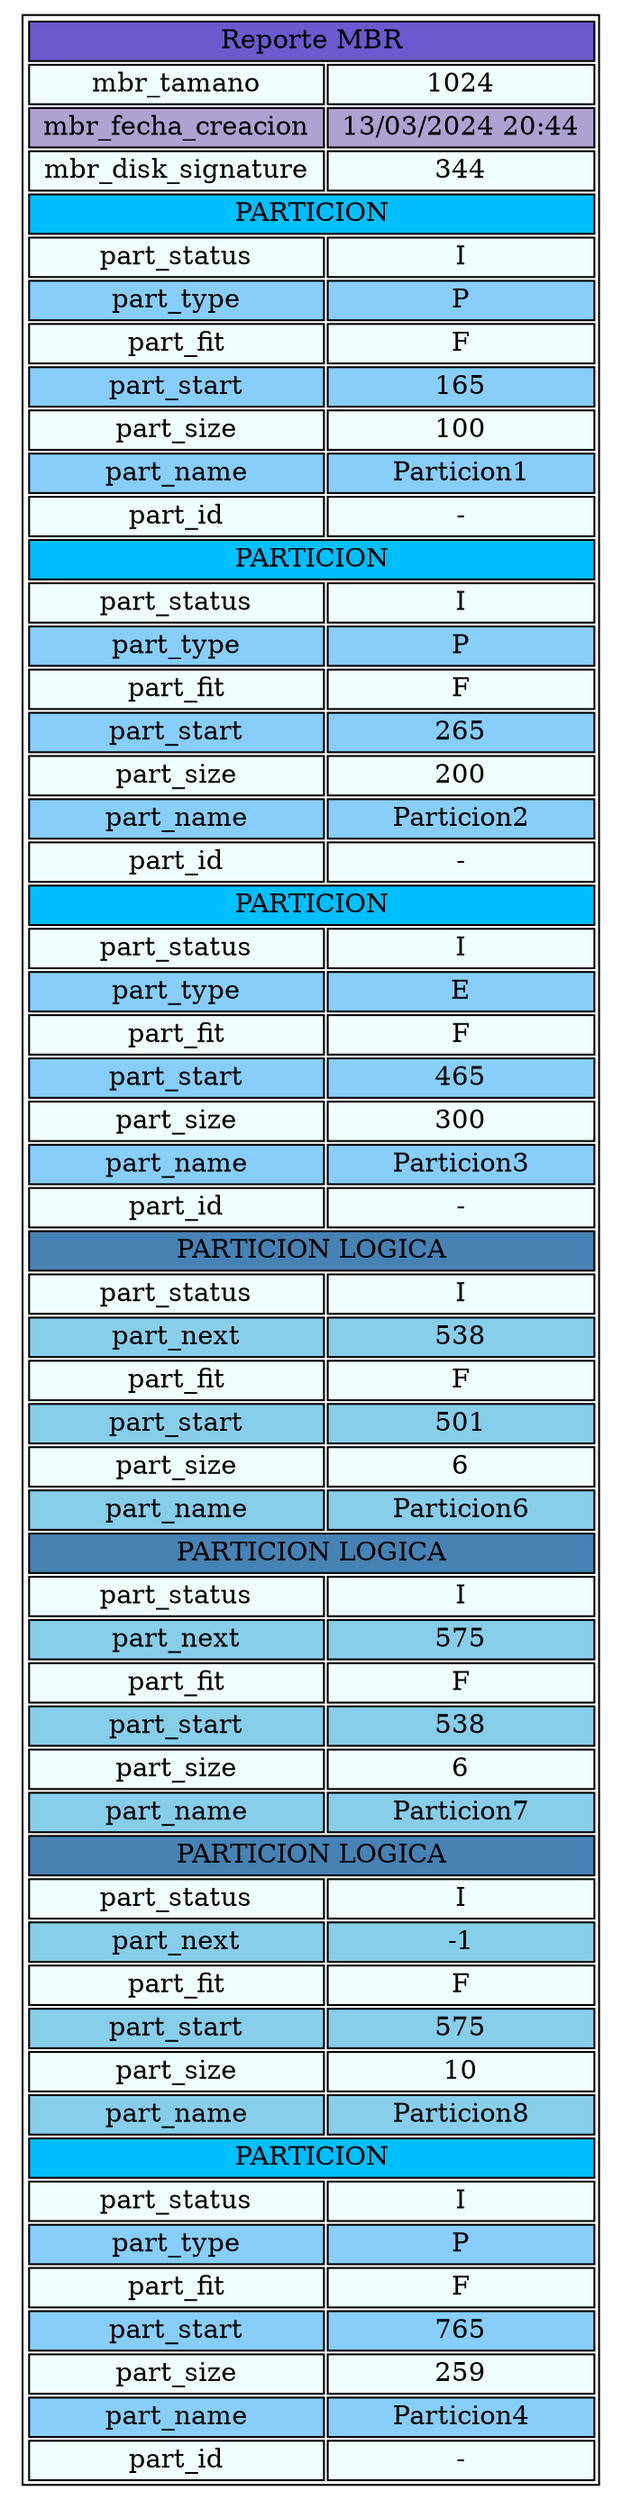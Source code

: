digraph { 
node [ shape=none ] 
TablaReportNodo [ label = < <table border="1"> 
 <tr>
  <td bgcolor='SlateBlue' COLSPAN="2"> Reporte MBR </td> 
 </tr> 
 <tr>
  <td bgcolor='Azure'> mbr_tamano </td> 
  <td bgcolor='Azure'> 1024 </td> 
 </tr> 
 <tr>
  <td bgcolor='#AFA1D1'> mbr_fecha_creacion </td> 
  <td bgcolor='#AFA1D1'> 13/03/2024 20:44 </td> 
 </tr> 
 <tr>
  <td bgcolor='Azure'> mbr_disk_signature </td> 
  <td bgcolor='Azure'> 344 </td> 
 </tr>  
 <tr>
  <td bgcolor='DeepSkyBlue' COLSPAN="2"> PARTICION </td> 
 </tr> 
 <tr>
  <td bgcolor='Azure'> part_status </td> 
  <td bgcolor='Azure'> I </td> 
 </tr> 
 <tr>
  <td bgcolor='LightSkyBlue'> part_type </td> 
  <td bgcolor='LightSkyBlue'> P </td> 
 </tr> 
 <tr>
  <td bgcolor='Azure'> part_fit </td> 
  <td bgcolor='Azure'> F </td> 
 </tr> 
 <tr>
  <td bgcolor='LightSkyBlue'> part_start </td> 
  <td bgcolor='LightSkyBlue'> 165 </td> 
 </tr> 
 <tr>
  <td bgcolor='Azure'> part_size </td> 
  <td bgcolor='Azure'> 100 </td> 
 </tr> 
 <tr>
  <td bgcolor='LightSkyBlue'> part_name </td> 
  <td bgcolor='LightSkyBlue'> Particion1 </td> 
 </tr> 
 <tr>
  <td bgcolor='Azure'> part_id </td> 
  <td bgcolor='Azure'> - </td> 
 </tr> 
 <tr>
  <td bgcolor='DeepSkyBlue' COLSPAN="2"> PARTICION </td> 
 </tr> 
 <tr>
  <td bgcolor='Azure'> part_status </td> 
  <td bgcolor='Azure'> I </td> 
 </tr> 
 <tr>
  <td bgcolor='LightSkyBlue'> part_type </td> 
  <td bgcolor='LightSkyBlue'> P </td> 
 </tr> 
 <tr>
  <td bgcolor='Azure'> part_fit </td> 
  <td bgcolor='Azure'> F </td> 
 </tr> 
 <tr>
  <td bgcolor='LightSkyBlue'> part_start </td> 
  <td bgcolor='LightSkyBlue'> 265 </td> 
 </tr> 
 <tr>
  <td bgcolor='Azure'> part_size </td> 
  <td bgcolor='Azure'> 200 </td> 
 </tr> 
 <tr>
  <td bgcolor='LightSkyBlue'> part_name </td> 
  <td bgcolor='LightSkyBlue'> Particion2 </td> 
 </tr> 
 <tr>
  <td bgcolor='Azure'> part_id </td> 
  <td bgcolor='Azure'> - </td> 
 </tr> 
 <tr>
  <td bgcolor='DeepSkyBlue' COLSPAN="2"> PARTICION </td> 
 </tr> 
 <tr>
  <td bgcolor='Azure'> part_status </td> 
  <td bgcolor='Azure'> I </td> 
 </tr> 
 <tr>
  <td bgcolor='LightSkyBlue'> part_type </td> 
  <td bgcolor='LightSkyBlue'> E </td> 
 </tr> 
 <tr>
  <td bgcolor='Azure'> part_fit </td> 
  <td bgcolor='Azure'> F </td> 
 </tr> 
 <tr>
  <td bgcolor='LightSkyBlue'> part_start </td> 
  <td bgcolor='LightSkyBlue'> 465 </td> 
 </tr> 
 <tr>
  <td bgcolor='Azure'> part_size </td> 
  <td bgcolor='Azure'> 300 </td> 
 </tr> 
 <tr>
  <td bgcolor='LightSkyBlue'> part_name </td> 
  <td bgcolor='LightSkyBlue'> Particion3 </td> 
 </tr> 
 <tr>
  <td bgcolor='Azure'> part_id </td> 
  <td bgcolor='Azure'> - </td> 
 </tr> 
 <tr>
  <td bgcolor='SteelBlue' COLSPAN="2"> PARTICION LOGICA </td> 
 </tr> 
 <tr>
  <td bgcolor='Azure'> part_status </td> 
  <td bgcolor='Azure'> I </td> 
 </tr> 
 <tr>
  <td bgcolor='SkyBlue'> part_next </td> 
  <td bgcolor='SkyBlue'> 538 </td> 
 </tr> 
 <tr>
  <td bgcolor='Azure'> part_fit </td> 
  <td bgcolor='Azure'> F </td> 
 </tr> 
 <tr>
  <td bgcolor='SkyBlue'> part_start </td> 
  <td bgcolor='SkyBlue'> 501 </td> 
 </tr> 
 <tr>
  <td bgcolor='Azure'> part_size </td> 
  <td bgcolor='Azure'> 6 </td> 
 </tr> 
 <tr>
  <td bgcolor='SkyBlue'> part_name </td> 
  <td bgcolor='SkyBlue'> Particion6 </td> 
 </tr> 
 <tr>
  <td bgcolor='SteelBlue' COLSPAN="2"> PARTICION LOGICA </td> 
 </tr> 
 <tr>
  <td bgcolor='Azure'> part_status </td> 
  <td bgcolor='Azure'> I </td> 
 </tr> 
 <tr>
  <td bgcolor='SkyBlue'> part_next </td> 
  <td bgcolor='SkyBlue'> 575 </td> 
 </tr> 
 <tr>
  <td bgcolor='Azure'> part_fit </td> 
  <td bgcolor='Azure'> F </td> 
 </tr> 
 <tr>
  <td bgcolor='SkyBlue'> part_start </td> 
  <td bgcolor='SkyBlue'> 538 </td> 
 </tr> 
 <tr>
  <td bgcolor='Azure'> part_size </td> 
  <td bgcolor='Azure'> 6 </td> 
 </tr> 
 <tr>
  <td bgcolor='SkyBlue'> part_name </td> 
  <td bgcolor='SkyBlue'> Particion7 </td> 
 </tr> 
 <tr>
  <td bgcolor='SteelBlue' COLSPAN="2"> PARTICION LOGICA </td> 
 </tr> 
 <tr>
  <td bgcolor='Azure'> part_status </td> 
  <td bgcolor='Azure'> I </td> 
 </tr> 
 <tr>
  <td bgcolor='SkyBlue'> part_next </td> 
  <td bgcolor='SkyBlue'> -1 </td> 
 </tr> 
 <tr>
  <td bgcolor='Azure'> part_fit </td> 
  <td bgcolor='Azure'> F </td> 
 </tr> 
 <tr>
  <td bgcolor='SkyBlue'> part_start </td> 
  <td bgcolor='SkyBlue'> 575 </td> 
 </tr> 
 <tr>
  <td bgcolor='Azure'> part_size </td> 
  <td bgcolor='Azure'> 10 </td> 
 </tr> 
 <tr>
  <td bgcolor='SkyBlue'> part_name </td> 
  <td bgcolor='SkyBlue'> Particion8 </td> 
 </tr> 
 <tr>
  <td bgcolor='DeepSkyBlue' COLSPAN="2"> PARTICION </td> 
 </tr> 
 <tr>
  <td bgcolor='Azure'> part_status </td> 
  <td bgcolor='Azure'> I </td> 
 </tr> 
 <tr>
  <td bgcolor='LightSkyBlue'> part_type </td> 
  <td bgcolor='LightSkyBlue'> P </td> 
 </tr> 
 <tr>
  <td bgcolor='Azure'> part_fit </td> 
  <td bgcolor='Azure'> F </td> 
 </tr> 
 <tr>
  <td bgcolor='LightSkyBlue'> part_start </td> 
  <td bgcolor='LightSkyBlue'> 765 </td> 
 </tr> 
 <tr>
  <td bgcolor='Azure'> part_size </td> 
  <td bgcolor='Azure'> 259 </td> 
 </tr> 
 <tr>
  <td bgcolor='LightSkyBlue'> part_name </td> 
  <td bgcolor='LightSkyBlue'> Particion4 </td> 
 </tr> 
 <tr>
  <td bgcolor='Azure'> part_id </td> 
  <td bgcolor='Azure'> - </td> 
 </tr> 
</table> > ]
}
